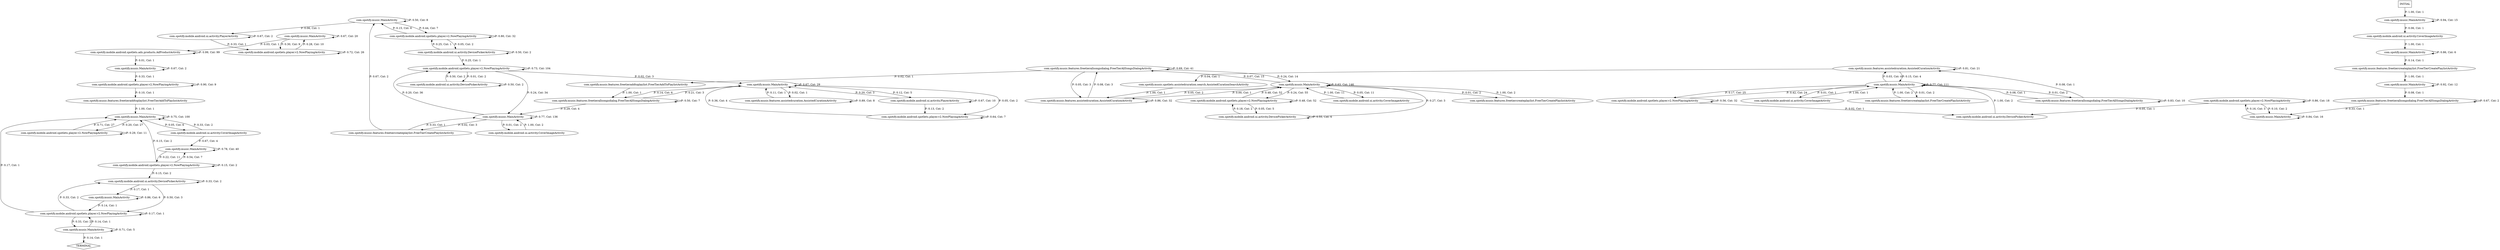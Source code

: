 digraph G {
  0 [label="com.spotify.mobile.android.spotlets.ads.products.AdProductActivity"];
  1 [label="com.spotify.mobile.android.spotlets.player.v2.NowPlayingActivity"];
  2 [label="com.spotify.mobile.android.spotlets.player.v2.NowPlayingActivity"];
  3 [label="com.spotify.mobile.android.spotlets.player.v2.NowPlayingActivity"];
  4 [label="com.spotify.mobile.android.spotlets.player.v2.NowPlayingActivity"];
  5 [label="com.spotify.mobile.android.spotlets.player.v2.NowPlayingActivity"];
  6 [label="com.spotify.mobile.android.spotlets.player.v2.NowPlayingActivity"];
  7 [label="com.spotify.mobile.android.spotlets.player.v2.NowPlayingActivity"];
  8 [label="com.spotify.mobile.android.spotlets.player.v2.NowPlayingActivity"];
  9 [label="com.spotify.mobile.android.spotlets.player.v2.NowPlayingActivity"];
  10 [label="com.spotify.mobile.android.spotlets.player.v2.NowPlayingActivity"];
  11 [label="com.spotify.mobile.android.spotlets.player.v2.NowPlayingActivity"];
  12 [label="com.spotify.mobile.android.ui.activity.CoverImageActivity"];
  13 [label="com.spotify.mobile.android.ui.activity.CoverImageActivity"];
  14 [label="com.spotify.mobile.android.ui.activity.CoverImageActivity"];
  15 [label="com.spotify.mobile.android.ui.activity.CoverImageActivity"];
  16 [label="com.spotify.mobile.android.ui.activity.CoverImageActivity"];
  17 [label="com.spotify.mobile.android.ui.activity.DevicePickerActivity"];
  18 [label="com.spotify.mobile.android.ui.activity.DevicePickerActivity"];
  19 [label="com.spotify.mobile.android.ui.activity.DevicePickerActivity"];
  20 [label="com.spotify.mobile.android.ui.activity.DevicePickerActivity"];
  21 [label="com.spotify.mobile.android.ui.activity.DevicePickerActivity"];
  22 [label="com.spotify.mobile.android.ui.activity.PlayerActivity"];
  23 [label="com.spotify.mobile.android.ui.activity.PlayerActivity"];
  24 [label="com.spotify.music.MainActivity"];
  25 [label="com.spotify.music.MainActivity"];
  26 [label="com.spotify.music.MainActivity"];
  27 [label="com.spotify.music.MainActivity"];
  28 [label="com.spotify.music.MainActivity"];
  29 [label="com.spotify.music.MainActivity"];
  30 [label="com.spotify.music.MainActivity"];
  31 [label="com.spotify.music.MainActivity"];
  32 [label="com.spotify.music.MainActivity"];
  33 [label="com.spotify.music.MainActivity"];
  34 [label="com.spotify.music.MainActivity"];
  35 [label="com.spotify.music.MainActivity"];
  36 [label="com.spotify.music.MainActivity"];
  37 [label="com.spotify.music.MainActivity"];
  38 [label="com.spotify.music.MainActivity"];
  39 [label="com.spotify.music.features.assistedcuration.AssistedCurationActivity"];
  40 [label="com.spotify.music.features.assistedcuration.AssistedCurationActivity"];
  41 [label="com.spotify.music.features.assistedcuration.AssistedCurationActivity"];
  42 [label="com.spotify.music.features.freetieraddtoplaylist.FreeTierAddToPlaylistActivity"];
  43 [label="com.spotify.music.features.freetieraddtoplaylist.FreeTierAddToPlaylistActivity"];
  44 [label="com.spotify.music.features.freetierallsongsdialog.FreeTierAllSongsDialogActivity"];
  45 [label="com.spotify.music.features.freetierallsongsdialog.FreeTierAllSongsDialogActivity"];
  46 [label="com.spotify.music.features.freetierallsongsdialog.FreeTierAllSongsDialogActivity"];
  47 [label="com.spotify.music.features.freetierallsongsdialog.FreeTierAllSongsDialogActivity"];
  48 [label="com.spotify.music.features.freetiercreateplaylist.FreeTierCreatePlaylistActivity"];
  49 [label="com.spotify.music.features.freetiercreateplaylist.FreeTierCreatePlaylistActivity"];
  50 [label="com.spotify.music.features.freetiercreateplaylist.FreeTierCreatePlaylistActivity"];
  51 [label="com.spotify.music.features.freetiercreateplaylist.FreeTierCreatePlaylistActivity"];
  52 [label="com.spotify.music.spotlets.assistedcuration.search.AssistedCurationSearchActivity"];
  53 [label="TERMINAL",shape=diamond];
  54 [label="INITIAL",shape=box];
0->0 [label="P: 0.99, Cnt: 99"];
0->25 [label="P: 0.01, Cnt: 1"];
1->1 [label="P: 0.64, Cnt: 7"];
1->36 [label="P: 0.36, Cnt: 4"];
2->2 [label="P: 0.90, Cnt: 9"];
2->42 [label="P: 0.10, Cnt: 1"];
3->3 [label="P: 0.29, Cnt: 11"];
3->34 [label="P: 0.71, Cnt: 27"];
4->4 [label="P: 0.72, Cnt: 26"];
4->31 [label="P: 0.28, Cnt: 10"];
5->5 [label="P: 0.86, Cnt: 18"];
5->17 [label="P: 0.05, Cnt: 1"];
5->26 [label="P: 0.10, Cnt: 2"];
6->6 [label="P: 0.56, Cnt: 32"];
6->17 [label="P: 0.02, Cnt: 1"];
6->37 [label="P: 0.42, Cnt: 24"];
7->7 [label="P: 0.80, Cnt: 32"];
7->19 [label="P: 0.05, Cnt: 2"];
7->33 [label="P: 0.15, Cnt: 6"];
8->8 [label="P: 0.48, Cnt: 52"];
8->20 [label="P: 0.05, Cnt: 5"];
8->38 [label="P: 0.48, Cnt: 52"];
9->9 [label="P: 0.17, Cnt: 1"];
9->21 [label="P: 0.33, Cnt: 2"];
9->34 [label="P: 0.17, Cnt: 1"];
9->32 [label="P: 0.33, Cnt: 2"];
10->10 [label="P: 0.15, Cnt: 2"];
10->21 [label="P: 0.15, Cnt: 2"];
10->34 [label="P: 0.15, Cnt: 2"];
10->27 [label="P: 0.54, Cnt: 7"];
11->11 [label="P: 0.73, Cnt: 104"];
11->18 [label="P: 0.01, Cnt: 2"];
11->36 [label="P: 0.02, Cnt: 3"];
11->35 [label="P: 0.24, Cnt: 34"];
12->37 [label="P: 1.00, Cnt: 1"];
13->29 [label="P: 1.00, Cnt: 1"];
14->35 [label="P: 1.00, Cnt: 2"];
15->38 [label="P: 1.00, Cnt: 11"];
16->34 [label="P: 0.33, Cnt: 2"];
16->27 [label="P: 0.67, Cnt: 4"];
17->37 [label="P: 1.00, Cnt: 2"];
18->11 [label="P: 0.50, Cnt: 2"];
18->18 [label="P: 0.50, Cnt: 2"];
19->7 [label="P: 0.25, Cnt: 1"];
19->11 [label="P: 0.25, Cnt: 1"];
19->19 [label="P: 0.50, Cnt: 2"];
20->8 [label="P: 0.18, Cnt: 2"];
20->20 [label="P: 0.55, Cnt: 6"];
20->38 [label="P: 0.27, Cnt: 3"];
21->9 [label="P: 0.50, Cnt: 3"];
21->21 [label="P: 0.33, Cnt: 2"];
21->24 [label="P: 0.17, Cnt: 1"];
22->4 [label="P: 0.33, Cnt: 1"];
22->22 [label="P: 0.67, Cnt: 2"];
23->1 [label="P: 0.13, Cnt: 2"];
23->23 [label="P: 0.67, Cnt: 10"];
23->36 [label="P: 0.20, Cnt: 3"];
24->9 [label="P: 0.14, Cnt: 1"];
24->24 [label="P: 0.86, Cnt: 6"];
25->2 [label="P: 0.33, Cnt: 1"];
25->25 [label="P: 0.67, Cnt: 2"];
26->5 [label="P: 0.16, Cnt: 3"];
26->26 [label="P: 0.84, Cnt: 16"];
27->10 [label="P: 0.22, Cnt: 11"];
27->27 [label="P: 0.78, Cnt: 40"];
28->13 [label="P: 0.06, Cnt: 1"];
28->28 [label="P: 0.94, Cnt: 15"];
29->29 [label="P: 0.86, Cnt: 6"];
29->48 [label="P: 0.14, Cnt: 1"];
30->30 [label="P: 0.92, Cnt: 12"];
30->44 [label="P: 0.08, Cnt: 1"];
31->0 [label="P: 0.03, Cnt: 1"];
31->4 [label="P: 0.30, Cnt: 9"];
31->31 [label="P: 0.67, Cnt: 20"];
32->9 [label="P: 0.14, Cnt: 1"];
32->32 [label="P: 0.71, Cnt: 5"];
32->53 [label="P: 0.14, Cnt: 1"];
33->7 [label="P: 0.44, Cnt: 7"];
33->22 [label="P: 0.06, Cnt: 1"];
33->33 [label="P: 0.50, Cnt: 8"];
34->3 [label="P: 0.20, Cnt: 27"];
34->16 [label="P: 0.05, Cnt: 6"];
34->34 [label="P: 0.75, Cnt: 100"];
35->11 [label="P: 0.20, Cnt: 36"];
35->14 [label="P: 0.01, Cnt: 2"];
35->35 [label="P: 0.77, Cnt: 136"];
35->51 [label="P: 0.02, Cnt: 3"];
36->1 [label="P: 0.05, Cnt: 2"];
36->23 [label="P: 0.12, Cnt: 5"];
36->36 [label="P: 0.67, Cnt: 29"];
36->39 [label="P: 0.02, Cnt: 1"];
36->46 [label="P: 0.14, Cnt: 6"];
37->6 [label="P: 0.17, Cnt: 25"];
37->12 [label="P: 0.01, Cnt: 1"];
37->37 [label="P: 0.77, Cnt: 111"];
37->41 [label="P: 0.03, Cnt: 4"];
37->45 [label="P: 0.01, Cnt: 2"];
37->49 [label="P: 0.01, Cnt: 2"];
38->8 [label="P: 0.24, Cnt: 55"];
38->15 [label="P: 0.05, Cnt: 11"];
38->38 [label="P: 0.63, Cnt: 146"];
38->40 [label="P: 0.00, Cnt: 1"];
38->47 [label="P: 0.07, Cnt: 15"];
38->50 [label="P: 0.01, Cnt: 2"];
39->36 [label="P: 0.11, Cnt: 1"];
39->39 [label="P: 0.89, Cnt: 8"];
40->38 [label="P: 0.05, Cnt: 2"];
40->40 [label="P: 0.86, Cnt: 32"];
40->47 [label="P: 0.08, Cnt: 3"];
41->37 [label="P: 0.15, Cnt: 4"];
41->41 [label="P: 0.81, Cnt: 21"];
41->52 [label="P: 0.04, Cnt: 1"];
42->34 [label="P: 1.00, Cnt: 1"];
43->46 [label="P: 1.00, Cnt: 1"];
44->26 [label="P: 0.33, Cnt: 1"];
44->44 [label="P: 0.67, Cnt: 2"];
45->37 [label="P: 0.08, Cnt: 1"];
45->41 [label="P: 0.08, Cnt: 1"];
45->45 [label="P: 0.83, Cnt: 10"];
46->36 [label="P: 0.21, Cnt: 3"];
46->35 [label="P: 0.29, Cnt: 4"];
46->46 [label="P: 0.50, Cnt: 7"];
47->38 [label="P: 0.24, Cnt: 14"];
47->40 [label="P: 0.05, Cnt: 3"];
47->43 [label="P: 0.02, Cnt: 1"];
47->47 [label="P: 0.69, Cnt: 41"];
48->30 [label="P: 1.00, Cnt: 1"];
49->37 [label="P: 1.00, Cnt: 2"];
50->38 [label="P: 1.00, Cnt: 2"];
51->35 [label="P: 0.33, Cnt: 1"];
51->33 [label="P: 0.67, Cnt: 2"];
52->40 [label="P: 1.00, Cnt: 1"];
54->28 [label="P: 1.00, Cnt: 1"];
}
